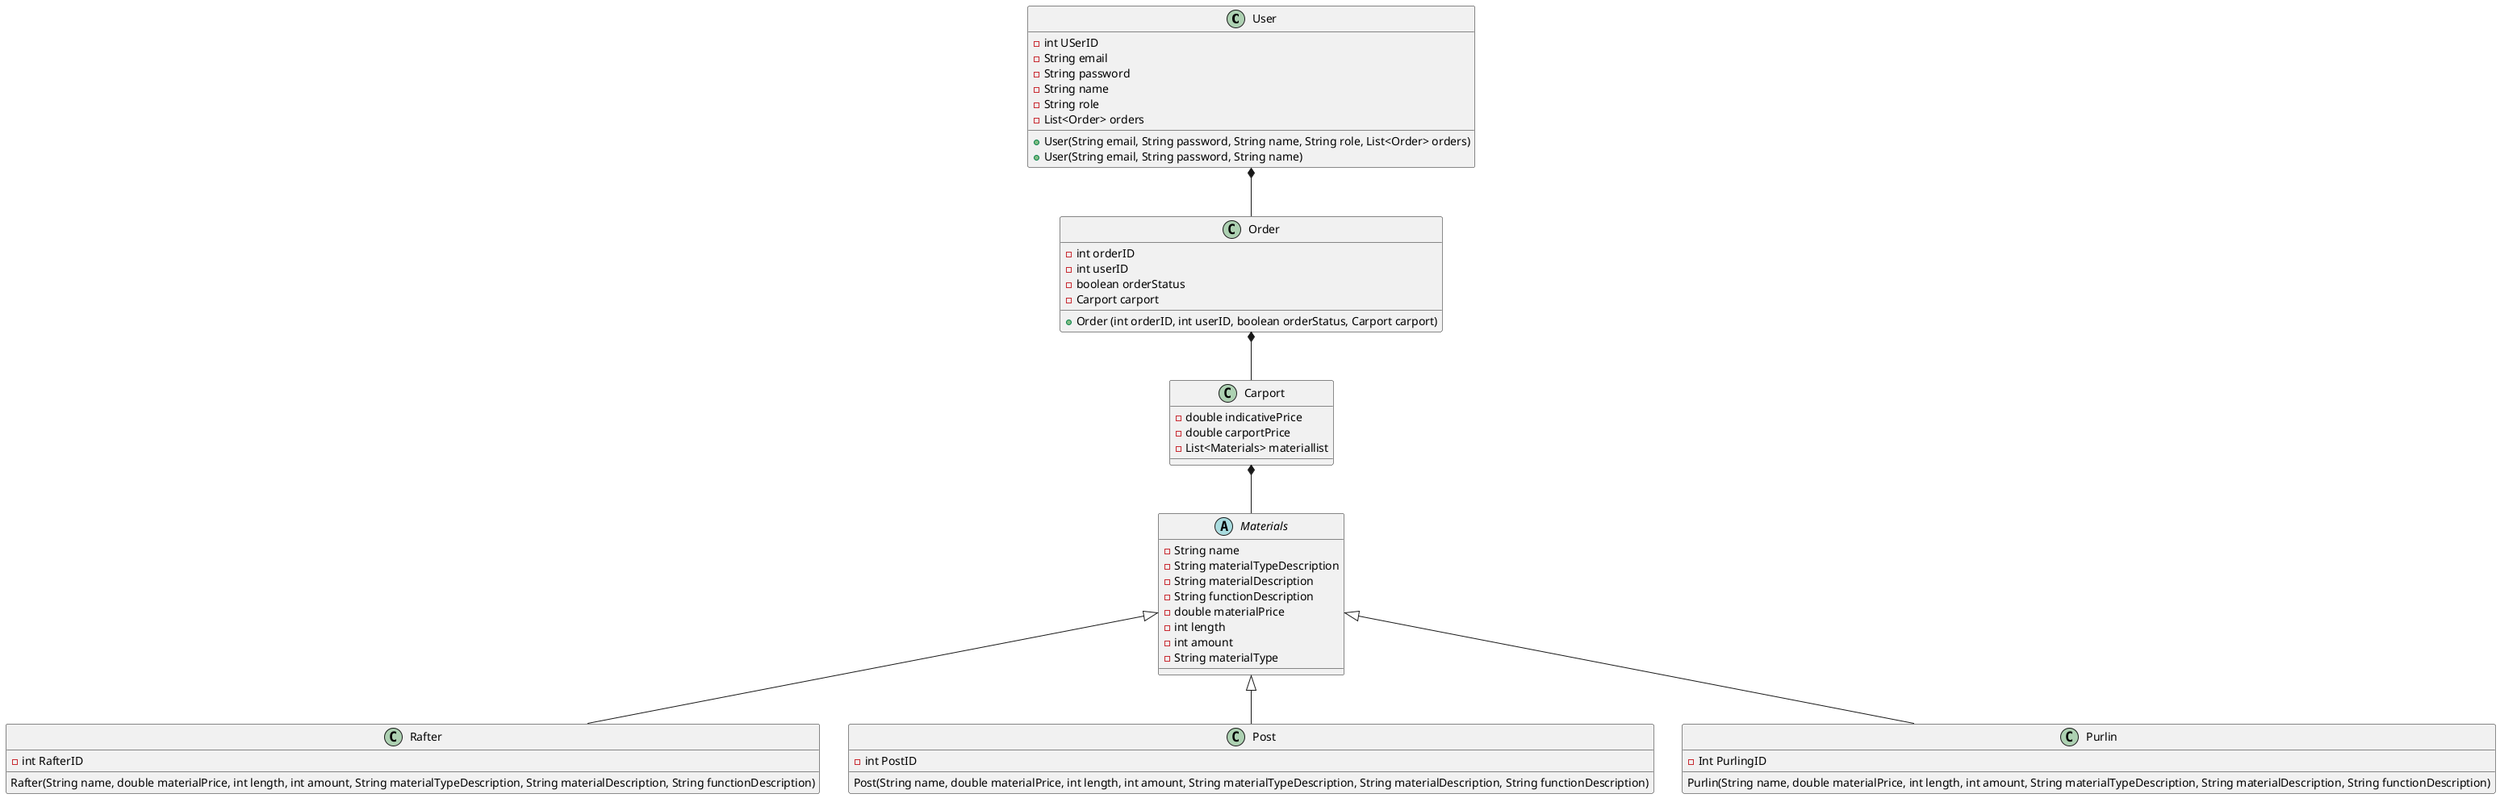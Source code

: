 @startuml

Class User {
- int USerID
- String email
- String password
- String name
- String role
- List<Order> orders

+ User(String email, String password, String name, String role, List<Order> orders)
+ User(String email, String password, String name)
}

Class Order{
- int orderID
- int userID
- boolean orderStatus
- Carport carport

+ Order (int orderID, int userID, boolean orderStatus, Carport carport)
}

Class Carport{
- double indicativePrice
- double carportPrice
- List<Materials> materiallist
}

Abstract Class Materials{
- String name
- String materialTypeDescription
- String materialDescription
- String functionDescription
- double materialPrice
- int length
- int amount
- String materialType
}

Class Rafter{
- int RafterID
Rafter(String name, double materialPrice, int length, int amount, String materialTypeDescription, String materialDescription, String functionDescription)
}

Class Post{
- int PostID
Post(String name, double materialPrice, int length, int amount, String materialTypeDescription, String materialDescription, String functionDescription)
}

Class Purlin{
-Int PurlingID
Purlin(String name, double materialPrice, int length, int amount, String materialTypeDescription, String materialDescription, String functionDescription)
}

User *-- Order
Order *-- Carport
Carport *-- Materials
Materials <|-- Rafter
Materials <|-- Post
Materials <|-- Purlin












@enduml